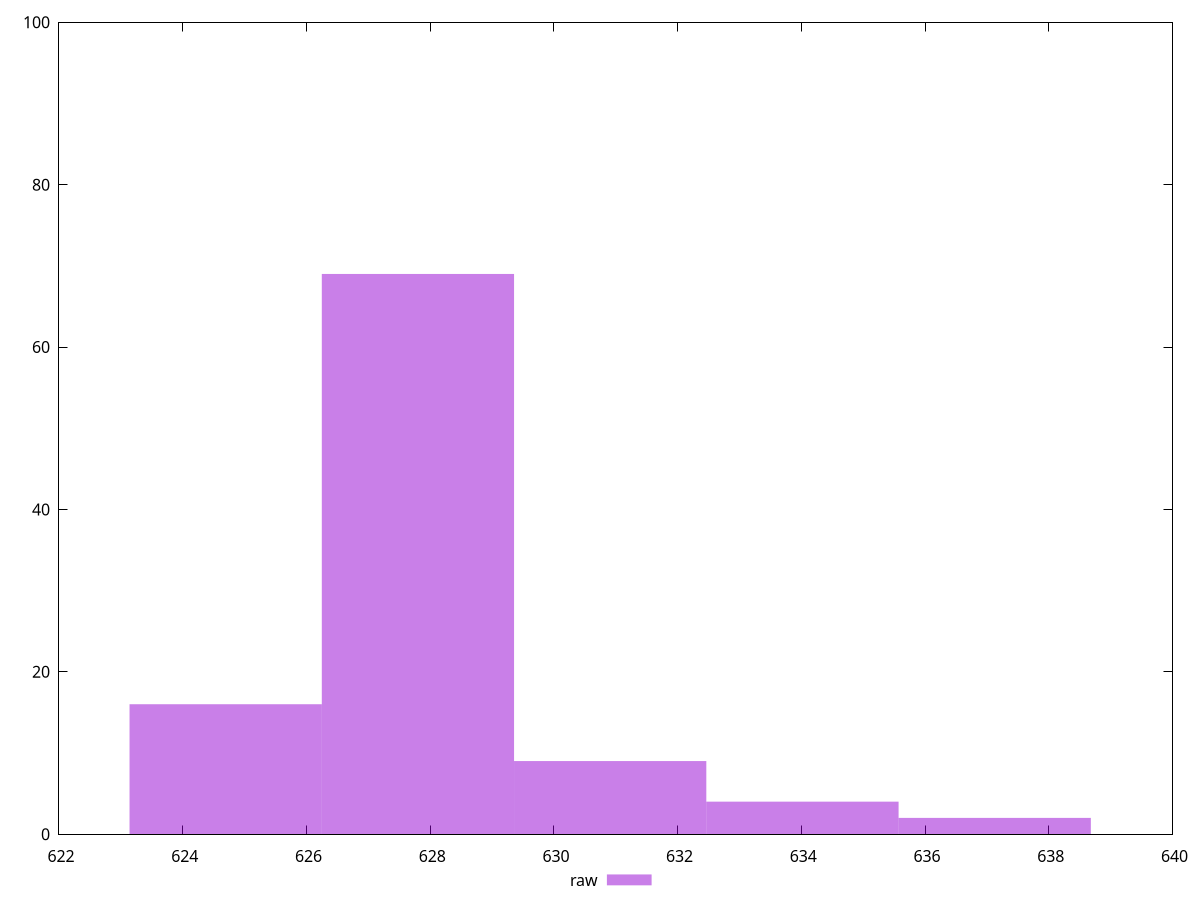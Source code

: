 reset
set terminal svg size 640, 490 enhanced background rgb 'white'
set output "reprap/metrics/samples/empty/raw/histogram.svg"

$raw <<EOF
637.1259378914585 2
624.6942122740642 16
627.8021436784128 69
630.9100750827613 9
634.0180064871099 4
EOF

set key outside below
set boxwidth 3.107931404348578
set yrange [0:100]
set style fill transparent solid 0.5 noborder

plot \
  $raw title "raw" with boxes, \


reset